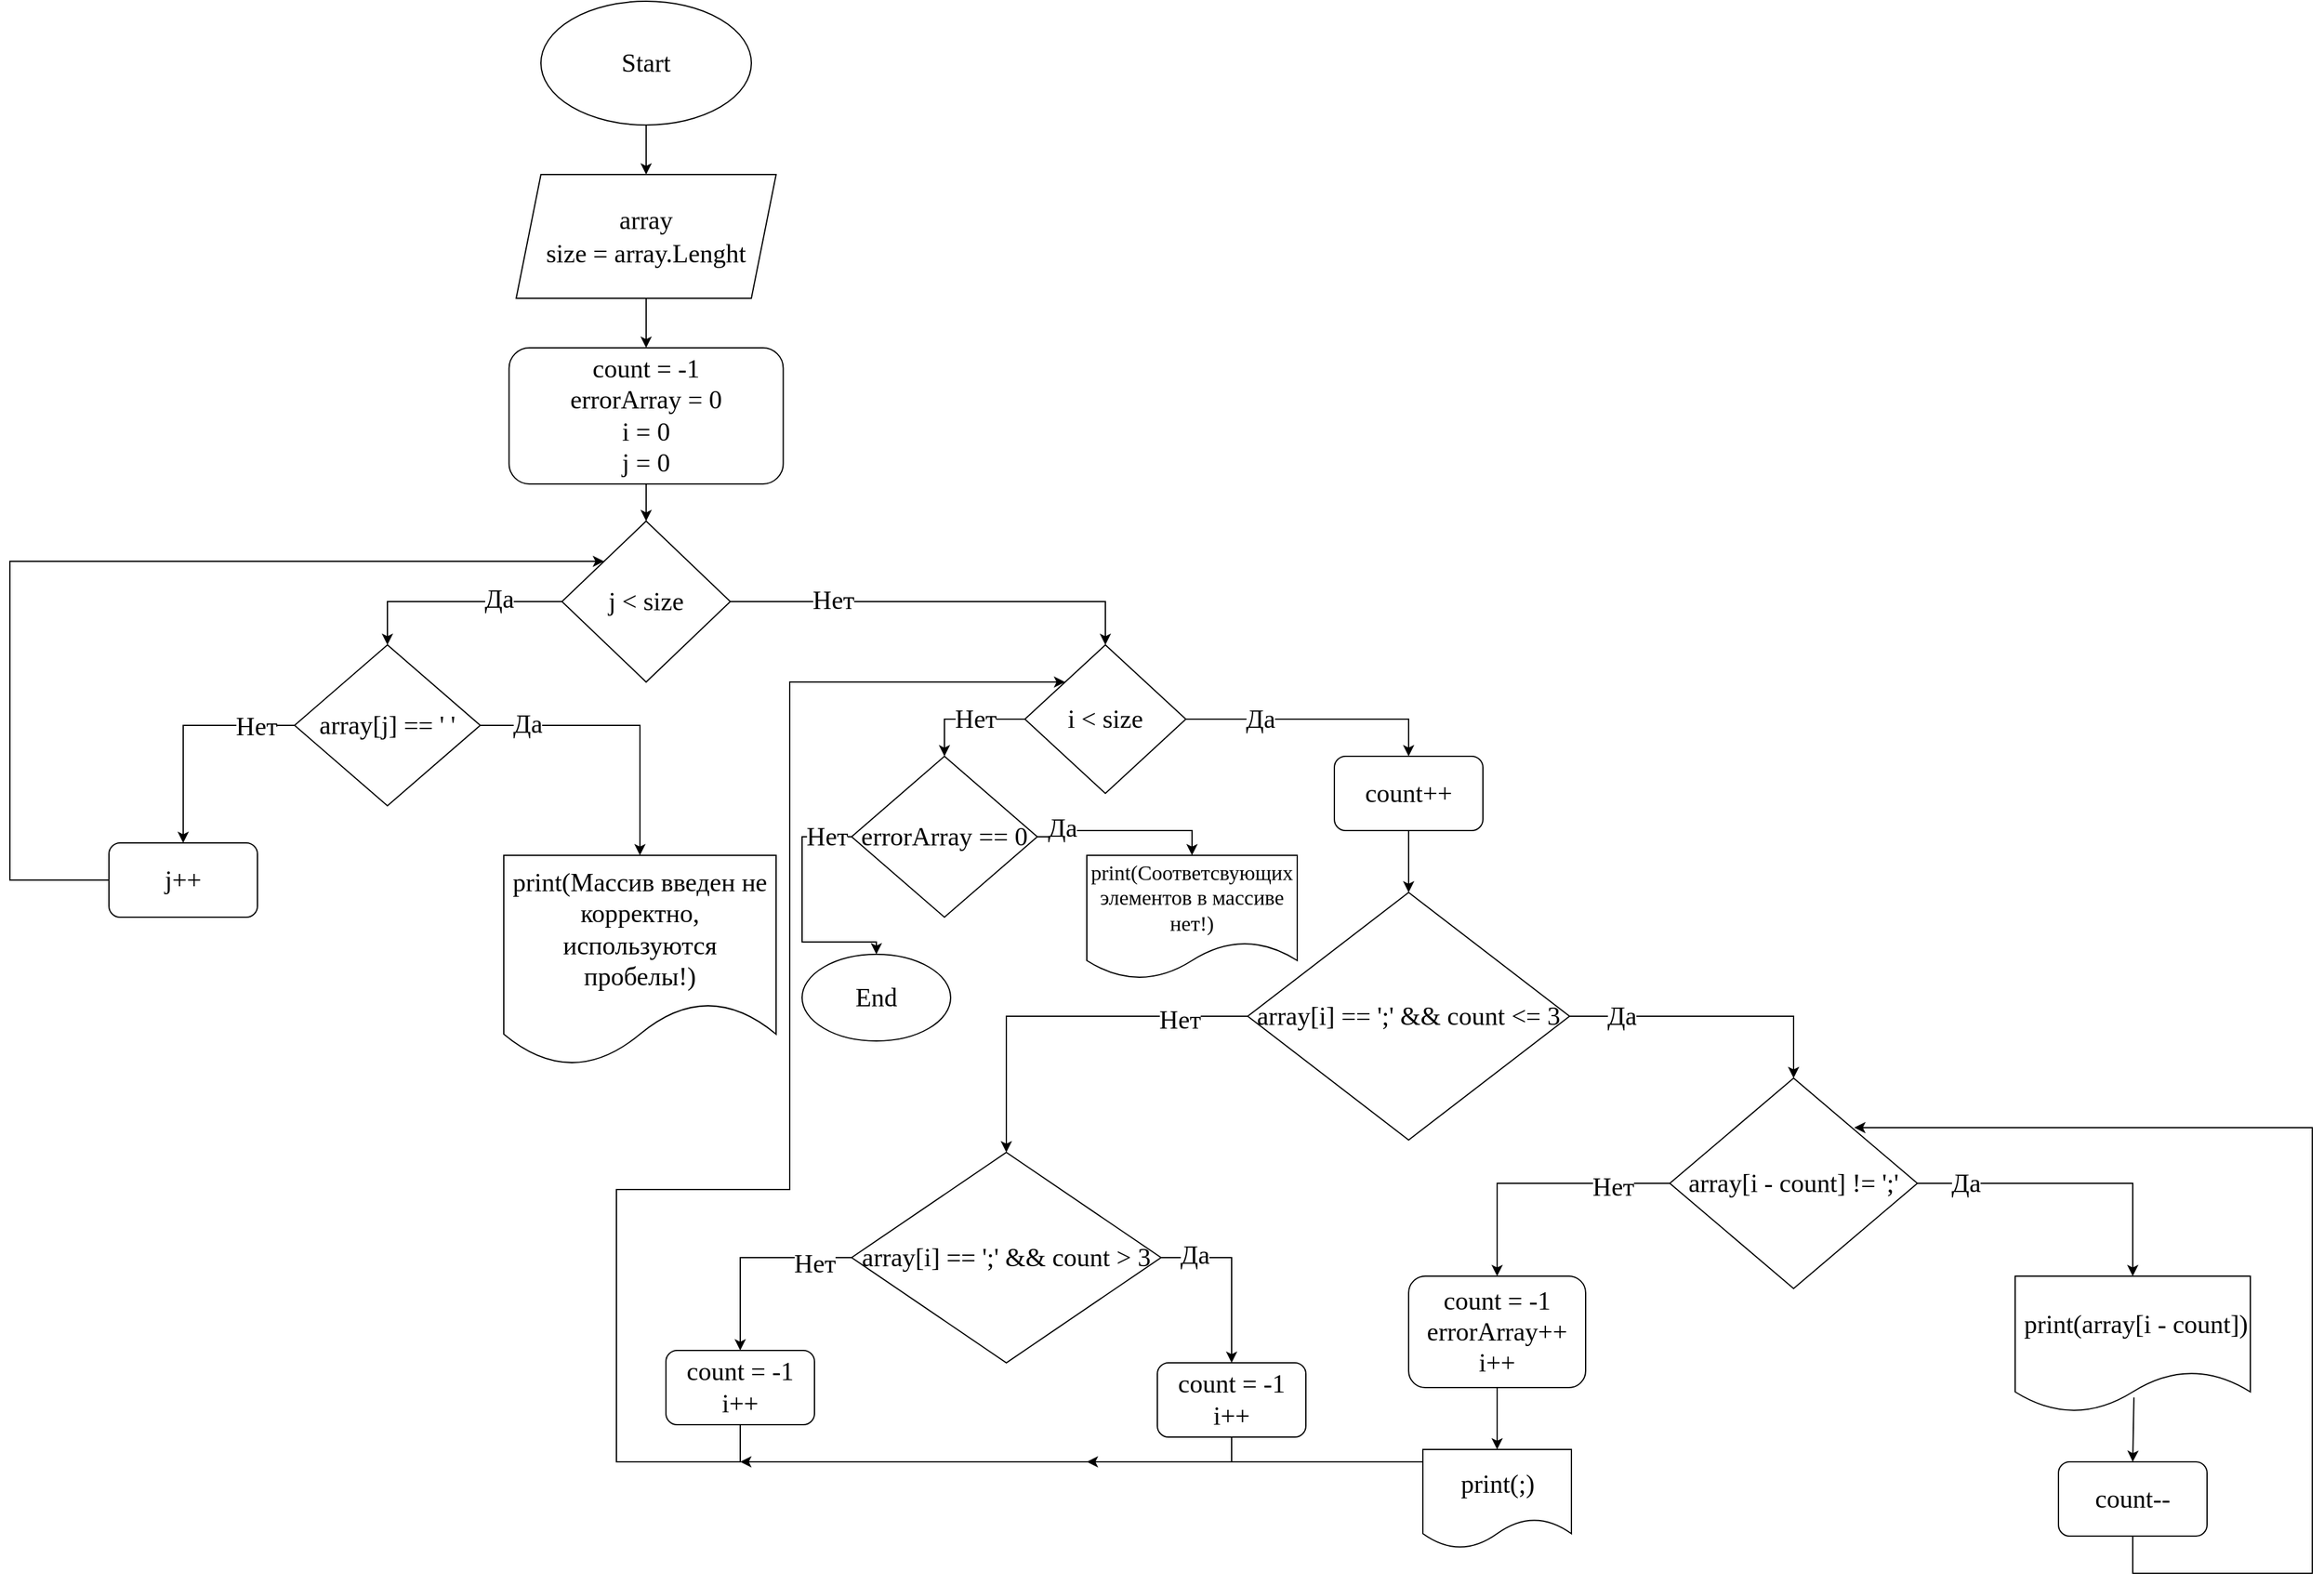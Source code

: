 <mxfile version="21.1.1" type="github">
  <diagram id="KNxti8Jh9m4aMgP6MImH" name="Страница 1">
    <mxGraphModel dx="2221" dy="797" grid="1" gridSize="10" guides="1" tooltips="1" connect="1" arrows="1" fold="1" page="1" pageScale="1" pageWidth="827" pageHeight="1169" math="0" shadow="0">
      <root>
        <mxCell id="0" />
        <mxCell id="1" parent="0" />
        <mxCell id="5aSVwn7SnqU1LgRtDCpe-30" style="edgeStyle=orthogonalEdgeStyle;rounded=0;orthogonalLoop=1;jettySize=auto;html=1;exitX=0;exitY=0.5;exitDx=0;exitDy=0;entryX=0.5;entryY=0;entryDx=0;entryDy=0;fontFamily=Times New Roman;fontSize=20;" parent="1" edge="1">
          <mxGeometry relative="1" as="geometry">
            <Array as="points">
              <mxPoint x="-20" y="555" />
              <mxPoint x="-20" y="710" />
              <mxPoint x="215" y="710" />
            </Array>
            <mxPoint x="50" y="555" as="sourcePoint" />
          </mxGeometry>
        </mxCell>
        <mxCell id="5aSVwn7SnqU1LgRtDCpe-41" style="edgeStyle=orthogonalEdgeStyle;rounded=0;orthogonalLoop=1;jettySize=auto;html=1;exitX=0.5;exitY=1;exitDx=0;exitDy=0;entryX=0.5;entryY=0;entryDx=0;entryDy=0;fontFamily=Times New Roman;fontSize=20;" parent="1" edge="1">
          <mxGeometry relative="1" as="geometry">
            <Array as="points">
              <mxPoint x="228" y="1030" />
              <mxPoint x="-30" y="1030" />
              <mxPoint x="-30" y="430" />
            </Array>
            <mxPoint x="400" y="430" as="targetPoint" />
          </mxGeometry>
        </mxCell>
        <mxCell id="AwNMz8CC1qya_qeHFCOe-63" style="edgeStyle=orthogonalEdgeStyle;rounded=0;orthogonalLoop=1;jettySize=auto;html=1;exitX=0.5;exitY=1;exitDx=0;exitDy=0;entryX=0;entryY=0;entryDx=0;entryDy=0;fontFamily=Times New Roman;fontSize=20;" parent="1" edge="1">
          <mxGeometry relative="1" as="geometry">
            <Array as="points">
              <mxPoint x="360" y="1610" />
              <mxPoint x="190" y="1610" />
              <mxPoint x="190" y="1273" />
            </Array>
            <mxPoint x="500" y="1272.5" as="targetPoint" />
          </mxGeometry>
        </mxCell>
        <mxCell id="8iGEUKaCPKgXzd4NFr43-3" style="edgeStyle=orthogonalEdgeStyle;rounded=0;orthogonalLoop=1;jettySize=auto;html=1;exitX=0.5;exitY=1;exitDx=0;exitDy=0;entryX=0.5;entryY=0;entryDx=0;entryDy=0;" edge="1" parent="1" source="8iGEUKaCPKgXzd4NFr43-1" target="8iGEUKaCPKgXzd4NFr43-2">
          <mxGeometry relative="1" as="geometry" />
        </mxCell>
        <mxCell id="8iGEUKaCPKgXzd4NFr43-1" value="&lt;font face=&quot;Times New Roman&quot; style=&quot;font-size: 21px;&quot;&gt;Start&lt;/font&gt;" style="ellipse;whiteSpace=wrap;html=1;" vertex="1" parent="1">
          <mxGeometry x="329" y="120" width="170" height="100" as="geometry" />
        </mxCell>
        <mxCell id="8iGEUKaCPKgXzd4NFr43-5" style="edgeStyle=orthogonalEdgeStyle;rounded=0;orthogonalLoop=1;jettySize=auto;html=1;exitX=0.5;exitY=1;exitDx=0;exitDy=0;entryX=0.5;entryY=0;entryDx=0;entryDy=0;" edge="1" parent="1" source="8iGEUKaCPKgXzd4NFr43-2" target="8iGEUKaCPKgXzd4NFr43-4">
          <mxGeometry relative="1" as="geometry" />
        </mxCell>
        <mxCell id="8iGEUKaCPKgXzd4NFr43-2" value="&lt;font style=&quot;font-size: 21px;&quot;&gt;&lt;font face=&quot;Times New Roman&quot;&gt;array&lt;br&gt;size = array.Lenght&lt;/font&gt;&lt;br&gt;&lt;/font&gt;" style="shape=parallelogram;perimeter=parallelogramPerimeter;whiteSpace=wrap;html=1;fixedSize=1;" vertex="1" parent="1">
          <mxGeometry x="309" y="260" width="210" height="100" as="geometry" />
        </mxCell>
        <mxCell id="8iGEUKaCPKgXzd4NFr43-7" style="edgeStyle=orthogonalEdgeStyle;rounded=0;orthogonalLoop=1;jettySize=auto;html=1;exitX=0.5;exitY=1;exitDx=0;exitDy=0;entryX=0.5;entryY=0;entryDx=0;entryDy=0;" edge="1" parent="1" source="8iGEUKaCPKgXzd4NFr43-4" target="8iGEUKaCPKgXzd4NFr43-6">
          <mxGeometry relative="1" as="geometry" />
        </mxCell>
        <mxCell id="8iGEUKaCPKgXzd4NFr43-4" value="&lt;font style=&quot;font-size: 21px;&quot; face=&quot;Times New Roman&quot;&gt;&lt;font style=&quot;font-size: 21px;&quot;&gt;&lt;span style=&quot;&quot;&gt;&lt;br&gt;count =&lt;/span&gt;&lt;font style=&quot;font-size: 21px;&quot;&gt;&amp;nbsp;-1&lt;/font&gt;&lt;span style=&quot;&quot;&gt;&lt;br&gt;errorArray = 0&lt;br&gt;i = 0&lt;br&gt;j = 0&lt;br&gt;&lt;br&gt;&lt;/span&gt;&lt;/font&gt;&lt;/font&gt;" style="rounded=1;whiteSpace=wrap;html=1;" vertex="1" parent="1">
          <mxGeometry x="303.25" y="400" width="221.5" height="110" as="geometry" />
        </mxCell>
        <mxCell id="8iGEUKaCPKgXzd4NFr43-9" style="edgeStyle=orthogonalEdgeStyle;rounded=0;orthogonalLoop=1;jettySize=auto;html=1;exitX=0;exitY=0.5;exitDx=0;exitDy=0;entryX=0.5;entryY=0;entryDx=0;entryDy=0;" edge="1" parent="1" source="8iGEUKaCPKgXzd4NFr43-6" target="8iGEUKaCPKgXzd4NFr43-8">
          <mxGeometry relative="1" as="geometry" />
        </mxCell>
        <mxCell id="8iGEUKaCPKgXzd4NFr43-18" value="&lt;font style=&quot;font-size: 21px;&quot; face=&quot;Times New Roman&quot;&gt;Да&lt;/font&gt;" style="edgeLabel;html=1;align=center;verticalAlign=middle;resizable=0;points=[];" vertex="1" connectable="0" parent="8iGEUKaCPKgXzd4NFr43-9">
          <mxGeometry x="-0.42" y="-2" relative="1" as="geometry">
            <mxPoint as="offset" />
          </mxGeometry>
        </mxCell>
        <mxCell id="8iGEUKaCPKgXzd4NFr43-24" style="edgeStyle=orthogonalEdgeStyle;rounded=0;orthogonalLoop=1;jettySize=auto;html=1;exitX=1;exitY=0.5;exitDx=0;exitDy=0;entryX=0.5;entryY=0;entryDx=0;entryDy=0;" edge="1" parent="1" source="8iGEUKaCPKgXzd4NFr43-6" target="8iGEUKaCPKgXzd4NFr43-19">
          <mxGeometry relative="1" as="geometry" />
        </mxCell>
        <mxCell id="8iGEUKaCPKgXzd4NFr43-25" value="&lt;font style=&quot;font-size: 21px;&quot; face=&quot;Times New Roman&quot;&gt;Нет&lt;/font&gt;" style="edgeLabel;html=1;align=center;verticalAlign=middle;resizable=0;points=[];" vertex="1" connectable="0" parent="8iGEUKaCPKgXzd4NFr43-24">
          <mxGeometry x="-0.512" y="1" relative="1" as="geometry">
            <mxPoint as="offset" />
          </mxGeometry>
        </mxCell>
        <mxCell id="8iGEUKaCPKgXzd4NFr43-6" value="&lt;font style=&quot;font-size: 21px;&quot; face=&quot;Times New Roman&quot;&gt;j &amp;lt; size&lt;/font&gt;" style="rhombus;whiteSpace=wrap;html=1;" vertex="1" parent="1">
          <mxGeometry x="346" y="540" width="136" height="130" as="geometry" />
        </mxCell>
        <mxCell id="8iGEUKaCPKgXzd4NFr43-14" style="edgeStyle=orthogonalEdgeStyle;rounded=0;orthogonalLoop=1;jettySize=auto;html=1;exitX=1;exitY=0.5;exitDx=0;exitDy=0;entryX=0.5;entryY=0;entryDx=0;entryDy=0;" edge="1" parent="1" source="8iGEUKaCPKgXzd4NFr43-8" target="8iGEUKaCPKgXzd4NFr43-10">
          <mxGeometry relative="1" as="geometry" />
        </mxCell>
        <mxCell id="8iGEUKaCPKgXzd4NFr43-15" value="&lt;font style=&quot;font-size: 21px;&quot; face=&quot;Times New Roman&quot;&gt;Да&lt;/font&gt;" style="edgeLabel;html=1;align=center;verticalAlign=middle;resizable=0;points=[];" vertex="1" connectable="0" parent="8iGEUKaCPKgXzd4NFr43-14">
          <mxGeometry x="-0.675" y="1" relative="1" as="geometry">
            <mxPoint as="offset" />
          </mxGeometry>
        </mxCell>
        <mxCell id="8iGEUKaCPKgXzd4NFr43-21" style="edgeStyle=orthogonalEdgeStyle;rounded=0;orthogonalLoop=1;jettySize=auto;html=1;exitX=0;exitY=0.5;exitDx=0;exitDy=0;entryX=0.5;entryY=0;entryDx=0;entryDy=0;" edge="1" parent="1" source="8iGEUKaCPKgXzd4NFr43-8" target="8iGEUKaCPKgXzd4NFr43-20">
          <mxGeometry relative="1" as="geometry" />
        </mxCell>
        <mxCell id="8iGEUKaCPKgXzd4NFr43-22" value="&lt;font style=&quot;font-size: 21px;&quot; face=&quot;Times New Roman&quot;&gt;Нет&lt;/font&gt;" style="edgeLabel;html=1;align=center;verticalAlign=middle;resizable=0;points=[];" vertex="1" connectable="0" parent="8iGEUKaCPKgXzd4NFr43-21">
          <mxGeometry x="-0.665" y="1" relative="1" as="geometry">
            <mxPoint as="offset" />
          </mxGeometry>
        </mxCell>
        <mxCell id="8iGEUKaCPKgXzd4NFr43-8" value="&lt;font style=&quot;font-size: 21px;&quot; face=&quot;Times New Roman&quot;&gt;array[j] == &#39; &#39;&lt;/font&gt;" style="rhombus;whiteSpace=wrap;html=1;" vertex="1" parent="1">
          <mxGeometry x="130" y="640" width="150" height="130" as="geometry" />
        </mxCell>
        <mxCell id="8iGEUKaCPKgXzd4NFr43-10" value="&lt;font style=&quot;font-size: 21px;&quot; face=&quot;Times New Roman&quot;&gt;print(Массив введен не корректно, используются пробелы!)&lt;/font&gt;" style="shape=document;whiteSpace=wrap;html=1;boundedLbl=1;" vertex="1" parent="1">
          <mxGeometry x="299" y="810" width="220" height="170" as="geometry" />
        </mxCell>
        <mxCell id="8iGEUKaCPKgXzd4NFr43-30" style="edgeStyle=orthogonalEdgeStyle;rounded=0;orthogonalLoop=1;jettySize=auto;html=1;exitX=1;exitY=0.5;exitDx=0;exitDy=0;entryX=0.5;entryY=0;entryDx=0;entryDy=0;" edge="1" parent="1" source="8iGEUKaCPKgXzd4NFr43-19" target="8iGEUKaCPKgXzd4NFr43-29">
          <mxGeometry relative="1" as="geometry" />
        </mxCell>
        <mxCell id="8iGEUKaCPKgXzd4NFr43-33" value="&lt;font style=&quot;font-size: 21px;&quot; face=&quot;Times New Roman&quot;&gt;Да&lt;/font&gt;" style="edgeLabel;html=1;align=center;verticalAlign=middle;resizable=0;points=[];" vertex="1" connectable="0" parent="8iGEUKaCPKgXzd4NFr43-30">
          <mxGeometry x="-0.457" y="-1" relative="1" as="geometry">
            <mxPoint x="3" y="-1" as="offset" />
          </mxGeometry>
        </mxCell>
        <mxCell id="8iGEUKaCPKgXzd4NFr43-68" value="&#xa;&lt;br style=&quot;border-color: var(--border-color); color: rgb(0, 0, 0); font-family: Helvetica; font-size: 11px; font-style: normal; font-variant-ligatures: normal; font-variant-caps: normal; font-weight: 400; letter-spacing: normal; orphans: 2; text-align: center; text-indent: 0px; text-transform: none; widows: 2; word-spacing: 0px; -webkit-text-stroke-width: 0px; text-decoration-thickness: initial; text-decoration-style: initial; text-decoration-color: initial;&quot;&gt;&lt;br style=&quot;border-color: var(--border-color); color: rgb(0, 0, 0); font-family: Helvetica; font-size: 11px; font-style: normal; font-variant-ligatures: normal; font-variant-caps: normal; font-weight: 400; letter-spacing: normal; orphans: 2; text-align: center; text-indent: 0px; text-transform: none; widows: 2; word-spacing: 0px; -webkit-text-stroke-width: 0px; text-decoration-thickness: initial; text-decoration-style: initial; text-decoration-color: initial;&quot;&gt;&lt;span style=&quot;border-color: var(--border-color); color: rgb(0, 0, 0); font-style: normal; font-variant-ligatures: normal; font-variant-caps: normal; font-weight: 400; letter-spacing: normal; orphans: 2; text-align: center; text-indent: 0px; text-transform: none; widows: 2; word-spacing: 0px; -webkit-text-stroke-width: 0px; background-color: rgb(255, 255, 255); text-decoration-thickness: initial; text-decoration-style: initial; text-decoration-color: initial; font-family: &amp;quot;Times New Roman&amp;quot;; font-size: 21px; float: none; display: inline !important;&quot;&gt;Нет&lt;/span&gt;&lt;br style=&quot;border-color: var(--border-color); color: rgb(0, 0, 0); font-family: Helvetica; font-size: 11px; font-style: normal; font-variant-ligatures: normal; font-variant-caps: normal; font-weight: 400; letter-spacing: normal; orphans: 2; text-align: center; text-indent: 0px; text-transform: none; widows: 2; word-spacing: 0px; -webkit-text-stroke-width: 0px; text-decoration-thickness: initial; text-decoration-style: initial; text-decoration-color: initial;&quot;&gt;&lt;br style=&quot;border-color: var(--border-color); color: rgb(0, 0, 0); font-family: Helvetica; font-size: 11px; font-style: normal; font-variant-ligatures: normal; font-variant-caps: normal; font-weight: 400; letter-spacing: normal; orphans: 2; text-align: center; text-indent: 0px; text-transform: none; widows: 2; word-spacing: 0px; -webkit-text-stroke-width: 0px; text-decoration-thickness: initial; text-decoration-style: initial; text-decoration-color: initial;&quot;&gt;&#xa;&#xa;" style="edgeStyle=orthogonalEdgeStyle;rounded=0;orthogonalLoop=1;jettySize=auto;html=1;exitX=0;exitY=0.5;exitDx=0;exitDy=0;entryX=0.5;entryY=0;entryDx=0;entryDy=0;" edge="1" parent="1" source="8iGEUKaCPKgXzd4NFr43-19" target="8iGEUKaCPKgXzd4NFr43-67">
          <mxGeometry x="-0.158" relative="1" as="geometry">
            <mxPoint as="offset" />
          </mxGeometry>
        </mxCell>
        <mxCell id="8iGEUKaCPKgXzd4NFr43-19" value="&lt;font style=&quot;font-size: 21px;&quot; face=&quot;Times New Roman&quot;&gt;i &amp;lt; size&lt;/font&gt;" style="rhombus;whiteSpace=wrap;html=1;" vertex="1" parent="1">
          <mxGeometry x="720" y="640" width="130" height="120" as="geometry" />
        </mxCell>
        <mxCell id="8iGEUKaCPKgXzd4NFr43-23" style="edgeStyle=orthogonalEdgeStyle;rounded=0;orthogonalLoop=1;jettySize=auto;html=1;exitX=0;exitY=0.5;exitDx=0;exitDy=0;entryX=0;entryY=0;entryDx=0;entryDy=0;" edge="1" parent="1" source="8iGEUKaCPKgXzd4NFr43-20" target="8iGEUKaCPKgXzd4NFr43-6">
          <mxGeometry relative="1" as="geometry">
            <mxPoint x="-40" y="430" as="targetPoint" />
            <Array as="points">
              <mxPoint x="-100" y="830" />
              <mxPoint x="-100" y="573" />
            </Array>
          </mxGeometry>
        </mxCell>
        <mxCell id="8iGEUKaCPKgXzd4NFr43-20" value="&lt;font style=&quot;font-size: 21px;&quot; face=&quot;Times New Roman&quot;&gt;j++&lt;/font&gt;" style="rounded=1;whiteSpace=wrap;html=1;" vertex="1" parent="1">
          <mxGeometry x="-20" y="800" width="120" height="60" as="geometry" />
        </mxCell>
        <mxCell id="8iGEUKaCPKgXzd4NFr43-32" style="edgeStyle=orthogonalEdgeStyle;rounded=0;orthogonalLoop=1;jettySize=auto;html=1;exitX=0.5;exitY=1;exitDx=0;exitDy=0;entryX=0.5;entryY=0;entryDx=0;entryDy=0;" edge="1" parent="1" source="8iGEUKaCPKgXzd4NFr43-29" target="8iGEUKaCPKgXzd4NFr43-31">
          <mxGeometry relative="1" as="geometry" />
        </mxCell>
        <mxCell id="8iGEUKaCPKgXzd4NFr43-29" value="&lt;font style=&quot;font-size: 21px;&quot; face=&quot;Times New Roman&quot;&gt;count++&lt;/font&gt;" style="rounded=1;whiteSpace=wrap;html=1;" vertex="1" parent="1">
          <mxGeometry x="970" y="730" width="120" height="60" as="geometry" />
        </mxCell>
        <mxCell id="8iGEUKaCPKgXzd4NFr43-35" style="edgeStyle=orthogonalEdgeStyle;rounded=0;orthogonalLoop=1;jettySize=auto;html=1;exitX=1;exitY=0.5;exitDx=0;exitDy=0;entryX=0.5;entryY=0;entryDx=0;entryDy=0;" edge="1" parent="1" source="8iGEUKaCPKgXzd4NFr43-31" target="8iGEUKaCPKgXzd4NFr43-34">
          <mxGeometry relative="1" as="geometry" />
        </mxCell>
        <mxCell id="8iGEUKaCPKgXzd4NFr43-36" value="&lt;font style=&quot;font-size: 21px;&quot; face=&quot;Times New Roman&quot;&gt;Да&lt;/font&gt;" style="edgeLabel;html=1;align=center;verticalAlign=middle;resizable=0;points=[];" vertex="1" connectable="0" parent="8iGEUKaCPKgXzd4NFr43-35">
          <mxGeometry x="-0.636" relative="1" as="geometry">
            <mxPoint as="offset" />
          </mxGeometry>
        </mxCell>
        <mxCell id="8iGEUKaCPKgXzd4NFr43-54" value="&#xa;&lt;span style=&quot;color: rgb(0, 0, 0); font-family: &amp;quot;Times New Roman&amp;quot;; font-size: 21px; font-style: normal; font-variant-ligatures: normal; font-variant-caps: normal; font-weight: 400; letter-spacing: normal; orphans: 2; text-align: center; text-indent: 0px; text-transform: none; widows: 2; word-spacing: 0px; -webkit-text-stroke-width: 0px; background-color: rgb(255, 255, 255); text-decoration-thickness: initial; text-decoration-style: initial; text-decoration-color: initial; float: none; display: inline !important;&quot;&gt;Нет&lt;/span&gt;&#xa;&#xa;" style="edgeStyle=orthogonalEdgeStyle;rounded=0;orthogonalLoop=1;jettySize=auto;html=1;exitX=0;exitY=0.5;exitDx=0;exitDy=0;entryX=0.5;entryY=0;entryDx=0;entryDy=0;" edge="1" parent="1" source="8iGEUKaCPKgXzd4NFr43-31" target="8iGEUKaCPKgXzd4NFr43-53">
          <mxGeometry x="-0.636" y="10" relative="1" as="geometry">
            <mxPoint as="offset" />
          </mxGeometry>
        </mxCell>
        <mxCell id="8iGEUKaCPKgXzd4NFr43-31" value="&lt;font style=&quot;font-size: 21px;&quot; face=&quot;Times New Roman&quot;&gt;array[i] == &#39;;&#39; &amp;amp;&amp;amp; count &amp;lt;= 3&lt;/font&gt;" style="rhombus;whiteSpace=wrap;html=1;" vertex="1" parent="1">
          <mxGeometry x="900" y="840" width="260" height="200" as="geometry" />
        </mxCell>
        <mxCell id="8iGEUKaCPKgXzd4NFr43-38" style="edgeStyle=orthogonalEdgeStyle;rounded=0;orthogonalLoop=1;jettySize=auto;html=1;exitX=1;exitY=0.5;exitDx=0;exitDy=0;entryX=0.5;entryY=0;entryDx=0;entryDy=0;" edge="1" parent="1" source="8iGEUKaCPKgXzd4NFr43-34" target="8iGEUKaCPKgXzd4NFr43-37">
          <mxGeometry relative="1" as="geometry" />
        </mxCell>
        <mxCell id="8iGEUKaCPKgXzd4NFr43-49" style="edgeStyle=orthogonalEdgeStyle;rounded=0;orthogonalLoop=1;jettySize=auto;html=1;exitX=0;exitY=0.5;exitDx=0;exitDy=0;entryX=0.5;entryY=0;entryDx=0;entryDy=0;" edge="1" parent="1" source="8iGEUKaCPKgXzd4NFr43-34" target="8iGEUKaCPKgXzd4NFr43-46">
          <mxGeometry relative="1" as="geometry" />
        </mxCell>
        <mxCell id="8iGEUKaCPKgXzd4NFr43-34" value="&lt;font style=&quot;font-size: 21px;&quot; face=&quot;Times New Roman&quot;&gt;array[i - count] != &#39;;&#39;&lt;/font&gt;" style="rhombus;whiteSpace=wrap;html=1;" vertex="1" parent="1">
          <mxGeometry x="1241" y="990" width="200" height="170" as="geometry" />
        </mxCell>
        <mxCell id="8iGEUKaCPKgXzd4NFr43-37" value="&lt;font style=&quot;font-size: 21px;&quot; face=&quot;Times New Roman&quot;&gt;&amp;nbsp;print(array[i - count])&lt;/font&gt;" style="shape=document;whiteSpace=wrap;html=1;boundedLbl=1;" vertex="1" parent="1">
          <mxGeometry x="1520" y="1150" width="190" height="110" as="geometry" />
        </mxCell>
        <mxCell id="8iGEUKaCPKgXzd4NFr43-39" value="&lt;font style=&quot;font-size: 21px;&quot; face=&quot;Times New Roman&quot;&gt;Да&lt;/font&gt;" style="edgeLabel;html=1;align=center;verticalAlign=middle;resizable=0;points=[];" vertex="1" connectable="0" parent="1">
          <mxGeometry x="1480" y="1075" as="geometry" />
        </mxCell>
        <mxCell id="8iGEUKaCPKgXzd4NFr43-44" style="edgeStyle=orthogonalEdgeStyle;rounded=0;orthogonalLoop=1;jettySize=auto;html=1;exitX=0.5;exitY=1;exitDx=0;exitDy=0;" edge="1" parent="1" source="8iGEUKaCPKgXzd4NFr43-41">
          <mxGeometry relative="1" as="geometry">
            <mxPoint x="1390" y="1030" as="targetPoint" />
            <Array as="points">
              <mxPoint x="1615" y="1390" />
              <mxPoint x="1760" y="1390" />
              <mxPoint x="1760" y="1030" />
            </Array>
          </mxGeometry>
        </mxCell>
        <mxCell id="8iGEUKaCPKgXzd4NFr43-41" value="&lt;font style=&quot;font-size: 21px;&quot; face=&quot;Times New Roman&quot;&gt;count--&lt;/font&gt;" style="rounded=1;whiteSpace=wrap;html=1;" vertex="1" parent="1">
          <mxGeometry x="1555" y="1300" width="120" height="60" as="geometry" />
        </mxCell>
        <mxCell id="8iGEUKaCPKgXzd4NFr43-43" value="" style="endArrow=classic;html=1;rounded=0;entryX=0.5;entryY=0;entryDx=0;entryDy=0;exitX=0.505;exitY=0.891;exitDx=0;exitDy=0;exitPerimeter=0;" edge="1" parent="1" source="8iGEUKaCPKgXzd4NFr43-37" target="8iGEUKaCPKgXzd4NFr43-41">
          <mxGeometry width="50" height="50" relative="1" as="geometry">
            <mxPoint x="1590" y="1290" as="sourcePoint" />
            <mxPoint x="1640" y="1240" as="targetPoint" />
          </mxGeometry>
        </mxCell>
        <mxCell id="8iGEUKaCPKgXzd4NFr43-51" style="edgeStyle=orthogonalEdgeStyle;rounded=0;orthogonalLoop=1;jettySize=auto;html=1;exitX=0.5;exitY=1;exitDx=0;exitDy=0;entryX=0.5;entryY=0;entryDx=0;entryDy=0;" edge="1" parent="1" source="8iGEUKaCPKgXzd4NFr43-46" target="8iGEUKaCPKgXzd4NFr43-50">
          <mxGeometry relative="1" as="geometry" />
        </mxCell>
        <mxCell id="8iGEUKaCPKgXzd4NFr43-46" value="&lt;font style=&quot;font-size: 21px;&quot; face=&quot;Times New Roman&quot;&gt;count = -1&lt;br&gt;errorArray++&lt;br&gt;i++&lt;/font&gt;" style="rounded=1;whiteSpace=wrap;html=1;" vertex="1" parent="1">
          <mxGeometry x="1030" y="1150" width="143" height="90" as="geometry" />
        </mxCell>
        <mxCell id="8iGEUKaCPKgXzd4NFr43-48" value="&lt;font style=&quot;font-size: 21px;&quot; face=&quot;Times New Roman&quot;&gt;Нет&lt;/font&gt;" style="edgeLabel;html=1;align=center;verticalAlign=middle;resizable=0;points=[];" vertex="1" connectable="0" parent="1">
          <mxGeometry x="1050" y="850" as="geometry">
            <mxPoint x="145" y="228" as="offset" />
          </mxGeometry>
        </mxCell>
        <mxCell id="8iGEUKaCPKgXzd4NFr43-66" style="edgeStyle=orthogonalEdgeStyle;rounded=0;orthogonalLoop=1;jettySize=auto;html=1;" edge="1" parent="1" source="8iGEUKaCPKgXzd4NFr43-50">
          <mxGeometry relative="1" as="geometry">
            <mxPoint x="770" y="1300" as="targetPoint" />
            <Array as="points">
              <mxPoint x="970" y="1300" />
              <mxPoint x="970" y="1300" />
            </Array>
          </mxGeometry>
        </mxCell>
        <mxCell id="8iGEUKaCPKgXzd4NFr43-50" value="&lt;font style=&quot;font-size: 21px;&quot; face=&quot;Times New Roman&quot;&gt;print(;)&lt;/font&gt;" style="shape=document;whiteSpace=wrap;html=1;boundedLbl=1;" vertex="1" parent="1">
          <mxGeometry x="1041.5" y="1290" width="120" height="80" as="geometry" />
        </mxCell>
        <mxCell id="8iGEUKaCPKgXzd4NFr43-56" value="&#xa;&lt;span style=&quot;color: rgb(0, 0, 0); font-family: &amp;quot;Times New Roman&amp;quot;; font-size: 21px; font-style: normal; font-variant-ligatures: normal; font-variant-caps: normal; font-weight: 400; letter-spacing: normal; orphans: 2; text-align: center; text-indent: 0px; text-transform: none; widows: 2; word-spacing: 0px; -webkit-text-stroke-width: 0px; background-color: rgb(255, 255, 255); text-decoration-thickness: initial; text-decoration-style: initial; text-decoration-color: initial; float: none; display: inline !important;&quot;&gt;Да&lt;/span&gt;&#xa;&#xa;" style="edgeStyle=orthogonalEdgeStyle;rounded=0;orthogonalLoop=1;jettySize=auto;html=1;exitX=1;exitY=0.5;exitDx=0;exitDy=0;entryX=0.5;entryY=0;entryDx=0;entryDy=0;" edge="1" parent="1" source="8iGEUKaCPKgXzd4NFr43-53" target="8iGEUKaCPKgXzd4NFr43-55">
          <mxGeometry x="-0.63" y="-5" relative="1" as="geometry">
            <mxPoint as="offset" />
          </mxGeometry>
        </mxCell>
        <mxCell id="8iGEUKaCPKgXzd4NFr43-58" value="&#xa;&lt;br style=&quot;border-color: var(--border-color); color: rgb(0, 0, 0); font-family: Helvetica; font-size: 11px; font-style: normal; font-variant-ligatures: normal; font-variant-caps: normal; font-weight: 400; letter-spacing: normal; orphans: 2; text-align: center; text-indent: 0px; text-transform: none; widows: 2; word-spacing: 0px; -webkit-text-stroke-width: 0px; text-decoration-thickness: initial; text-decoration-style: initial; text-decoration-color: initial;&quot;&gt;&lt;span style=&quot;border-color: var(--border-color); color: rgb(0, 0, 0); font-style: normal; font-variant-ligatures: normal; font-variant-caps: normal; font-weight: 400; letter-spacing: normal; orphans: 2; text-align: center; text-indent: 0px; text-transform: none; widows: 2; word-spacing: 0px; -webkit-text-stroke-width: 0px; background-color: rgb(255, 255, 255); text-decoration-thickness: initial; text-decoration-style: initial; text-decoration-color: initial; font-family: &amp;quot;Times New Roman&amp;quot;; font-size: 21px; float: none; display: inline !important;&quot;&gt;Нет&lt;/span&gt;&lt;br style=&quot;border-color: var(--border-color); color: rgb(0, 0, 0); font-family: Helvetica; font-size: 11px; font-style: normal; font-variant-ligatures: normal; font-variant-caps: normal; font-weight: 400; letter-spacing: normal; orphans: 2; text-align: center; text-indent: 0px; text-transform: none; widows: 2; word-spacing: 0px; -webkit-text-stroke-width: 0px; text-decoration-thickness: initial; text-decoration-style: initial; text-decoration-color: initial;&quot;&gt;&#xa;&#xa;" style="edgeStyle=orthogonalEdgeStyle;rounded=0;orthogonalLoop=1;jettySize=auto;html=1;exitX=0;exitY=0.5;exitDx=0;exitDy=0;entryX=0.5;entryY=0;entryDx=0;entryDy=0;" edge="1" parent="1" source="8iGEUKaCPKgXzd4NFr43-53" target="8iGEUKaCPKgXzd4NFr43-57">
          <mxGeometry x="-0.636" y="5" relative="1" as="geometry">
            <mxPoint as="offset" />
          </mxGeometry>
        </mxCell>
        <mxCell id="8iGEUKaCPKgXzd4NFr43-53" value="&lt;font style=&quot;font-size: 21px;&quot; face=&quot;Times New Roman&quot;&gt;array[i] == &#39;;&#39; &amp;amp;&amp;amp; count &amp;gt; 3&lt;/font&gt;" style="rhombus;whiteSpace=wrap;html=1;" vertex="1" parent="1">
          <mxGeometry x="580" y="1050" width="250" height="170" as="geometry" />
        </mxCell>
        <mxCell id="8iGEUKaCPKgXzd4NFr43-64" style="edgeStyle=orthogonalEdgeStyle;rounded=0;orthogonalLoop=1;jettySize=auto;html=1;exitX=0.5;exitY=1;exitDx=0;exitDy=0;" edge="1" parent="1" source="8iGEUKaCPKgXzd4NFr43-55">
          <mxGeometry relative="1" as="geometry">
            <mxPoint x="490" y="1300" as="targetPoint" />
            <Array as="points">
              <mxPoint x="887" y="1300" />
            </Array>
          </mxGeometry>
        </mxCell>
        <mxCell id="8iGEUKaCPKgXzd4NFr43-55" value="&lt;font style=&quot;font-size: 21px;&quot; face=&quot;Times New Roman&quot;&gt;count = -1&lt;br&gt;i++&lt;br&gt;&lt;/font&gt;" style="rounded=1;whiteSpace=wrap;html=1;" vertex="1" parent="1">
          <mxGeometry x="827" y="1220" width="120" height="60" as="geometry" />
        </mxCell>
        <mxCell id="8iGEUKaCPKgXzd4NFr43-63" style="edgeStyle=orthogonalEdgeStyle;rounded=0;orthogonalLoop=1;jettySize=auto;html=1;exitX=0.5;exitY=1;exitDx=0;exitDy=0;entryX=0;entryY=0;entryDx=0;entryDy=0;" edge="1" parent="1" source="8iGEUKaCPKgXzd4NFr43-57" target="8iGEUKaCPKgXzd4NFr43-19">
          <mxGeometry relative="1" as="geometry">
            <mxPoint x="410" y="970" as="targetPoint" />
            <Array as="points">
              <mxPoint x="490" y="1300" />
              <mxPoint x="390" y="1300" />
              <mxPoint x="390" y="1080" />
              <mxPoint x="530" y="1080" />
              <mxPoint x="530" y="670" />
            </Array>
          </mxGeometry>
        </mxCell>
        <mxCell id="8iGEUKaCPKgXzd4NFr43-57" value="&lt;font style=&quot;font-size: 21px;&quot; face=&quot;Times New Roman&quot;&gt;count = -1&lt;/font&gt;&lt;font style=&quot;font-size: 21px;&quot; face=&quot;Times New Roman&quot;&gt;&lt;br&gt;i++&lt;/font&gt;" style="rounded=1;whiteSpace=wrap;html=1;" vertex="1" parent="1">
          <mxGeometry x="430" y="1210" width="120" height="60" as="geometry" />
        </mxCell>
        <mxCell id="8iGEUKaCPKgXzd4NFr43-70" value="&#xa;&lt;span style=&quot;color: rgb(0, 0, 0); font-family: &amp;quot;Times New Roman&amp;quot;; font-size: 21px; font-style: normal; font-variant-ligatures: normal; font-variant-caps: normal; font-weight: 400; letter-spacing: normal; orphans: 2; text-align: center; text-indent: 0px; text-transform: none; widows: 2; word-spacing: 0px; -webkit-text-stroke-width: 0px; background-color: rgb(255, 255, 255); text-decoration-thickness: initial; text-decoration-style: initial; text-decoration-color: initial; float: none; display: inline !important;&quot;&gt;Да&lt;/span&gt;&#xa;&#xa;" style="edgeStyle=orthogonalEdgeStyle;rounded=0;orthogonalLoop=1;jettySize=auto;html=1;exitX=1;exitY=0.5;exitDx=0;exitDy=0;entryX=0.5;entryY=0;entryDx=0;entryDy=0;" edge="1" parent="1" source="8iGEUKaCPKgXzd4NFr43-67" target="8iGEUKaCPKgXzd4NFr43-69">
          <mxGeometry x="-0.733" relative="1" as="geometry">
            <Array as="points">
              <mxPoint x="750" y="795" />
              <mxPoint x="750" y="790" />
              <mxPoint x="855" y="790" />
            </Array>
            <mxPoint as="offset" />
          </mxGeometry>
        </mxCell>
        <mxCell id="8iGEUKaCPKgXzd4NFr43-72" value="&#xa;&lt;br style=&quot;border-color: var(--border-color); color: rgb(0, 0, 0); font-family: Helvetica; font-size: 11px; font-style: normal; font-variant-ligatures: normal; font-variant-caps: normal; font-weight: 400; letter-spacing: normal; orphans: 2; text-align: center; text-indent: 0px; text-transform: none; widows: 2; word-spacing: 0px; -webkit-text-stroke-width: 0px; text-decoration-thickness: initial; text-decoration-style: initial; text-decoration-color: initial;&quot;&gt;&lt;br style=&quot;border-color: var(--border-color); color: rgb(0, 0, 0); font-family: Helvetica; font-size: 11px; font-style: normal; font-variant-ligatures: normal; font-variant-caps: normal; font-weight: 400; letter-spacing: normal; orphans: 2; text-align: center; text-indent: 0px; text-transform: none; widows: 2; word-spacing: 0px; -webkit-text-stroke-width: 0px; text-decoration-thickness: initial; text-decoration-style: initial; text-decoration-color: initial;&quot;&gt;&lt;br style=&quot;border-color: var(--border-color); color: rgb(0, 0, 0); font-family: Helvetica; font-size: 11px; font-style: normal; font-variant-ligatures: normal; font-variant-caps: normal; font-weight: 400; letter-spacing: normal; orphans: 2; text-align: center; text-indent: 0px; text-transform: none; widows: 2; word-spacing: 0px; -webkit-text-stroke-width: 0px; text-decoration-thickness: initial; text-decoration-style: initial; text-decoration-color: initial;&quot;&gt;&lt;span style=&quot;border-color: var(--border-color); color: rgb(0, 0, 0); font-style: normal; font-variant-ligatures: normal; font-variant-caps: normal; font-weight: 400; letter-spacing: normal; orphans: 2; text-align: center; text-indent: 0px; text-transform: none; widows: 2; word-spacing: 0px; -webkit-text-stroke-width: 0px; background-color: rgb(255, 255, 255); text-decoration-thickness: initial; text-decoration-style: initial; text-decoration-color: initial; font-family: &amp;quot;Times New Roman&amp;quot;; font-size: 21px; float: none; display: inline !important;&quot;&gt;Нет&lt;/span&gt;&lt;br style=&quot;border-color: var(--border-color); color: rgb(0, 0, 0); font-family: Helvetica; font-size: 11px; font-style: normal; font-variant-ligatures: normal; font-variant-caps: normal; font-weight: 400; letter-spacing: normal; orphans: 2; text-align: center; text-indent: 0px; text-transform: none; widows: 2; word-spacing: 0px; -webkit-text-stroke-width: 0px; text-decoration-thickness: initial; text-decoration-style: initial; text-decoration-color: initial;&quot;&gt;&lt;br style=&quot;border-color: var(--border-color); color: rgb(0, 0, 0); font-family: Helvetica; font-size: 11px; font-style: normal; font-variant-ligatures: normal; font-variant-caps: normal; font-weight: 400; letter-spacing: normal; orphans: 2; text-align: center; text-indent: 0px; text-transform: none; widows: 2; word-spacing: 0px; -webkit-text-stroke-width: 0px; text-decoration-thickness: initial; text-decoration-style: initial; text-decoration-color: initial;&quot;&gt;&lt;br style=&quot;border-color: var(--border-color); color: rgb(0, 0, 0); font-family: Helvetica; font-size: 11px; font-style: normal; font-variant-ligatures: normal; font-variant-caps: normal; font-weight: 400; letter-spacing: normal; orphans: 2; text-align: center; text-indent: 0px; text-transform: none; widows: 2; word-spacing: 0px; -webkit-text-stroke-width: 0px; text-decoration-thickness: initial; text-decoration-style: initial; text-decoration-color: initial;&quot;&gt;&#xa;&#xa;" style="edgeStyle=orthogonalEdgeStyle;rounded=0;orthogonalLoop=1;jettySize=auto;html=1;exitX=0;exitY=0.5;exitDx=0;exitDy=0;entryX=0.5;entryY=0;entryDx=0;entryDy=0;" edge="1" parent="1" source="8iGEUKaCPKgXzd4NFr43-67" target="8iGEUKaCPKgXzd4NFr43-71">
          <mxGeometry x="-0.795" relative="1" as="geometry">
            <Array as="points">
              <mxPoint x="540" y="795" />
              <mxPoint x="540" y="880" />
              <mxPoint x="600" y="880" />
            </Array>
            <mxPoint as="offset" />
          </mxGeometry>
        </mxCell>
        <mxCell id="8iGEUKaCPKgXzd4NFr43-67" value="&lt;font style=&quot;font-size: 21px;&quot; face=&quot;Times New Roman&quot;&gt;errorArray == 0&lt;/font&gt;" style="rhombus;whiteSpace=wrap;html=1;" vertex="1" parent="1">
          <mxGeometry x="580" y="730" width="150" height="130" as="geometry" />
        </mxCell>
        <mxCell id="8iGEUKaCPKgXzd4NFr43-69" value="&lt;font style=&quot;font-size: 17px;&quot; face=&quot;Times New Roman&quot;&gt;print(Соответсвующих элементов в массиве нет!)&lt;/font&gt;" style="shape=document;whiteSpace=wrap;html=1;boundedLbl=1;" vertex="1" parent="1">
          <mxGeometry x="770" y="810" width="170" height="100" as="geometry" />
        </mxCell>
        <mxCell id="8iGEUKaCPKgXzd4NFr43-71" value="&lt;font style=&quot;font-size: 21px;&quot; face=&quot;Times New Roman&quot;&gt;End&lt;/font&gt;" style="ellipse;whiteSpace=wrap;html=1;" vertex="1" parent="1">
          <mxGeometry x="540" y="890" width="120" height="70" as="geometry" />
        </mxCell>
      </root>
    </mxGraphModel>
  </diagram>
</mxfile>
